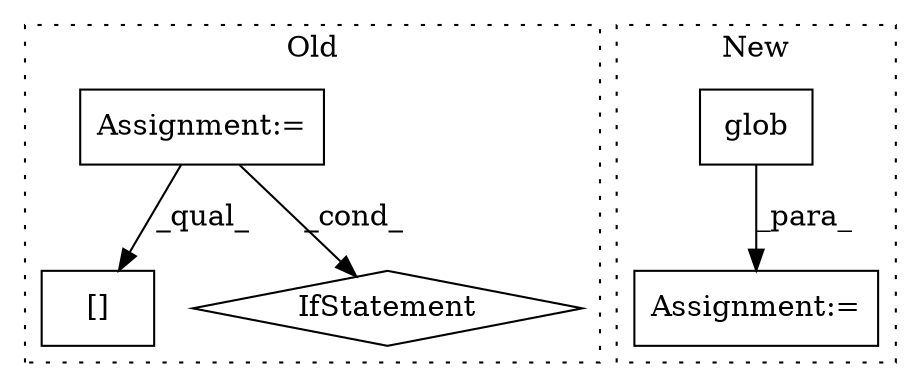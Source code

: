 digraph G {
subgraph cluster0 {
1 [label="[]" a="2" s="7350,7364" l="13,1" shape="box"];
4 [label="Assignment:=" a="7" s="7186" l="1" shape="box"];
5 [label="IfStatement" a="25" s="7257,7274" l="4,2" shape="diamond"];
label = "Old";
style="dotted";
}
subgraph cluster1 {
2 [label="glob" a="32" s="6607,6637" l="5,1" shape="box"];
3 [label="Assignment:=" a="7" s="6587" l="1" shape="box"];
label = "New";
style="dotted";
}
2 -> 3 [label="_para_"];
4 -> 5 [label="_cond_"];
4 -> 1 [label="_qual_"];
}